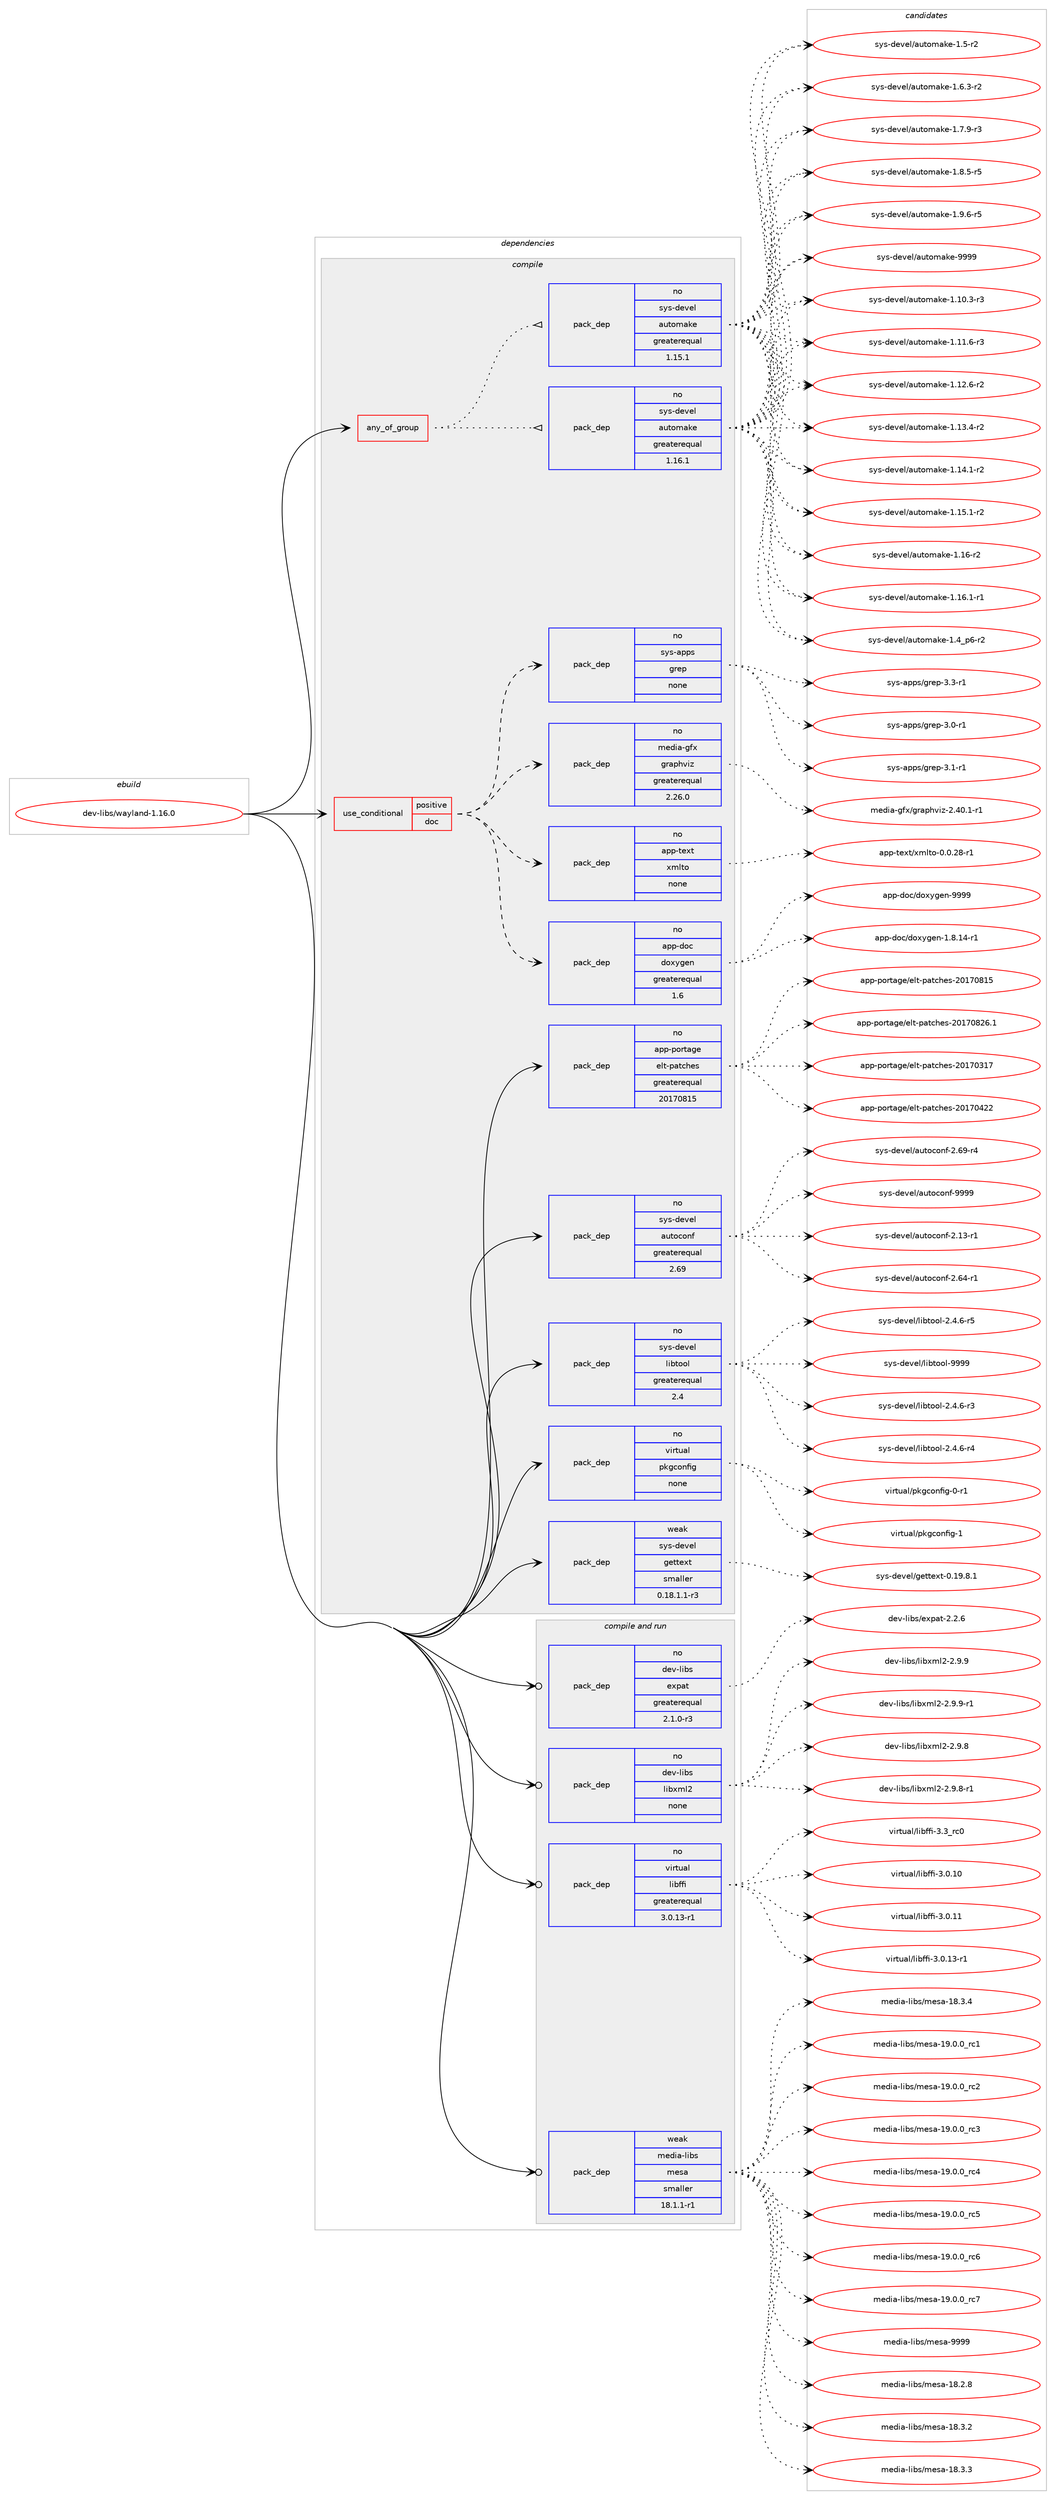digraph prolog {

# *************
# Graph options
# *************

newrank=true;
concentrate=true;
compound=true;
graph [rankdir=LR,fontname=Helvetica,fontsize=10,ranksep=1.5];#, ranksep=2.5, nodesep=0.2];
edge  [arrowhead=vee];
node  [fontname=Helvetica,fontsize=10];

# **********
# The ebuild
# **********

subgraph cluster_leftcol {
color=gray;
rank=same;
label=<<i>ebuild</i>>;
id [label="dev-libs/wayland-1.16.0", color=red, width=4, href="../dev-libs/wayland-1.16.0.svg"];
}

# ****************
# The dependencies
# ****************

subgraph cluster_midcol {
color=gray;
label=<<i>dependencies</i>>;
subgraph cluster_compile {
fillcolor="#eeeeee";
style=filled;
label=<<i>compile</i>>;
subgraph any22426 {
dependency1372464 [label=<<TABLE BORDER="0" CELLBORDER="1" CELLSPACING="0" CELLPADDING="4"><TR><TD CELLPADDING="10">any_of_group</TD></TR></TABLE>>, shape=none, color=red];subgraph pack982441 {
dependency1372465 [label=<<TABLE BORDER="0" CELLBORDER="1" CELLSPACING="0" CELLPADDING="4" WIDTH="220"><TR><TD ROWSPAN="6" CELLPADDING="30">pack_dep</TD></TR><TR><TD WIDTH="110">no</TD></TR><TR><TD>sys-devel</TD></TR><TR><TD>automake</TD></TR><TR><TD>greaterequal</TD></TR><TR><TD>1.16.1</TD></TR></TABLE>>, shape=none, color=blue];
}
dependency1372464:e -> dependency1372465:w [weight=20,style="dotted",arrowhead="oinv"];
subgraph pack982442 {
dependency1372466 [label=<<TABLE BORDER="0" CELLBORDER="1" CELLSPACING="0" CELLPADDING="4" WIDTH="220"><TR><TD ROWSPAN="6" CELLPADDING="30">pack_dep</TD></TR><TR><TD WIDTH="110">no</TD></TR><TR><TD>sys-devel</TD></TR><TR><TD>automake</TD></TR><TR><TD>greaterequal</TD></TR><TR><TD>1.15.1</TD></TR></TABLE>>, shape=none, color=blue];
}
dependency1372464:e -> dependency1372466:w [weight=20,style="dotted",arrowhead="oinv"];
}
id:e -> dependency1372464:w [weight=20,style="solid",arrowhead="vee"];
subgraph cond367033 {
dependency1372467 [label=<<TABLE BORDER="0" CELLBORDER="1" CELLSPACING="0" CELLPADDING="4"><TR><TD ROWSPAN="3" CELLPADDING="10">use_conditional</TD></TR><TR><TD>positive</TD></TR><TR><TD>doc</TD></TR></TABLE>>, shape=none, color=red];
subgraph pack982443 {
dependency1372468 [label=<<TABLE BORDER="0" CELLBORDER="1" CELLSPACING="0" CELLPADDING="4" WIDTH="220"><TR><TD ROWSPAN="6" CELLPADDING="30">pack_dep</TD></TR><TR><TD WIDTH="110">no</TD></TR><TR><TD>app-doc</TD></TR><TR><TD>doxygen</TD></TR><TR><TD>greaterequal</TD></TR><TR><TD>1.6</TD></TR></TABLE>>, shape=none, color=blue];
}
dependency1372467:e -> dependency1372468:w [weight=20,style="dashed",arrowhead="vee"];
subgraph pack982444 {
dependency1372469 [label=<<TABLE BORDER="0" CELLBORDER="1" CELLSPACING="0" CELLPADDING="4" WIDTH="220"><TR><TD ROWSPAN="6" CELLPADDING="30">pack_dep</TD></TR><TR><TD WIDTH="110">no</TD></TR><TR><TD>app-text</TD></TR><TR><TD>xmlto</TD></TR><TR><TD>none</TD></TR><TR><TD></TD></TR></TABLE>>, shape=none, color=blue];
}
dependency1372467:e -> dependency1372469:w [weight=20,style="dashed",arrowhead="vee"];
subgraph pack982445 {
dependency1372470 [label=<<TABLE BORDER="0" CELLBORDER="1" CELLSPACING="0" CELLPADDING="4" WIDTH="220"><TR><TD ROWSPAN="6" CELLPADDING="30">pack_dep</TD></TR><TR><TD WIDTH="110">no</TD></TR><TR><TD>media-gfx</TD></TR><TR><TD>graphviz</TD></TR><TR><TD>greaterequal</TD></TR><TR><TD>2.26.0</TD></TR></TABLE>>, shape=none, color=blue];
}
dependency1372467:e -> dependency1372470:w [weight=20,style="dashed",arrowhead="vee"];
subgraph pack982446 {
dependency1372471 [label=<<TABLE BORDER="0" CELLBORDER="1" CELLSPACING="0" CELLPADDING="4" WIDTH="220"><TR><TD ROWSPAN="6" CELLPADDING="30">pack_dep</TD></TR><TR><TD WIDTH="110">no</TD></TR><TR><TD>sys-apps</TD></TR><TR><TD>grep</TD></TR><TR><TD>none</TD></TR><TR><TD></TD></TR></TABLE>>, shape=none, color=blue];
}
dependency1372467:e -> dependency1372471:w [weight=20,style="dashed",arrowhead="vee"];
}
id:e -> dependency1372467:w [weight=20,style="solid",arrowhead="vee"];
subgraph pack982447 {
dependency1372472 [label=<<TABLE BORDER="0" CELLBORDER="1" CELLSPACING="0" CELLPADDING="4" WIDTH="220"><TR><TD ROWSPAN="6" CELLPADDING="30">pack_dep</TD></TR><TR><TD WIDTH="110">no</TD></TR><TR><TD>app-portage</TD></TR><TR><TD>elt-patches</TD></TR><TR><TD>greaterequal</TD></TR><TR><TD>20170815</TD></TR></TABLE>>, shape=none, color=blue];
}
id:e -> dependency1372472:w [weight=20,style="solid",arrowhead="vee"];
subgraph pack982448 {
dependency1372473 [label=<<TABLE BORDER="0" CELLBORDER="1" CELLSPACING="0" CELLPADDING="4" WIDTH="220"><TR><TD ROWSPAN="6" CELLPADDING="30">pack_dep</TD></TR><TR><TD WIDTH="110">no</TD></TR><TR><TD>sys-devel</TD></TR><TR><TD>autoconf</TD></TR><TR><TD>greaterequal</TD></TR><TR><TD>2.69</TD></TR></TABLE>>, shape=none, color=blue];
}
id:e -> dependency1372473:w [weight=20,style="solid",arrowhead="vee"];
subgraph pack982449 {
dependency1372474 [label=<<TABLE BORDER="0" CELLBORDER="1" CELLSPACING="0" CELLPADDING="4" WIDTH="220"><TR><TD ROWSPAN="6" CELLPADDING="30">pack_dep</TD></TR><TR><TD WIDTH="110">no</TD></TR><TR><TD>sys-devel</TD></TR><TR><TD>libtool</TD></TR><TR><TD>greaterequal</TD></TR><TR><TD>2.4</TD></TR></TABLE>>, shape=none, color=blue];
}
id:e -> dependency1372474:w [weight=20,style="solid",arrowhead="vee"];
subgraph pack982450 {
dependency1372475 [label=<<TABLE BORDER="0" CELLBORDER="1" CELLSPACING="0" CELLPADDING="4" WIDTH="220"><TR><TD ROWSPAN="6" CELLPADDING="30">pack_dep</TD></TR><TR><TD WIDTH="110">no</TD></TR><TR><TD>virtual</TD></TR><TR><TD>pkgconfig</TD></TR><TR><TD>none</TD></TR><TR><TD></TD></TR></TABLE>>, shape=none, color=blue];
}
id:e -> dependency1372475:w [weight=20,style="solid",arrowhead="vee"];
subgraph pack982451 {
dependency1372476 [label=<<TABLE BORDER="0" CELLBORDER="1" CELLSPACING="0" CELLPADDING="4" WIDTH="220"><TR><TD ROWSPAN="6" CELLPADDING="30">pack_dep</TD></TR><TR><TD WIDTH="110">weak</TD></TR><TR><TD>sys-devel</TD></TR><TR><TD>gettext</TD></TR><TR><TD>smaller</TD></TR><TR><TD>0.18.1.1-r3</TD></TR></TABLE>>, shape=none, color=blue];
}
id:e -> dependency1372476:w [weight=20,style="solid",arrowhead="vee"];
}
subgraph cluster_compileandrun {
fillcolor="#eeeeee";
style=filled;
label=<<i>compile and run</i>>;
subgraph pack982452 {
dependency1372477 [label=<<TABLE BORDER="0" CELLBORDER="1" CELLSPACING="0" CELLPADDING="4" WIDTH="220"><TR><TD ROWSPAN="6" CELLPADDING="30">pack_dep</TD></TR><TR><TD WIDTH="110">no</TD></TR><TR><TD>dev-libs</TD></TR><TR><TD>expat</TD></TR><TR><TD>greaterequal</TD></TR><TR><TD>2.1.0-r3</TD></TR></TABLE>>, shape=none, color=blue];
}
id:e -> dependency1372477:w [weight=20,style="solid",arrowhead="odotvee"];
subgraph pack982453 {
dependency1372478 [label=<<TABLE BORDER="0" CELLBORDER="1" CELLSPACING="0" CELLPADDING="4" WIDTH="220"><TR><TD ROWSPAN="6" CELLPADDING="30">pack_dep</TD></TR><TR><TD WIDTH="110">no</TD></TR><TR><TD>dev-libs</TD></TR><TR><TD>libxml2</TD></TR><TR><TD>none</TD></TR><TR><TD></TD></TR></TABLE>>, shape=none, color=blue];
}
id:e -> dependency1372478:w [weight=20,style="solid",arrowhead="odotvee"];
subgraph pack982454 {
dependency1372479 [label=<<TABLE BORDER="0" CELLBORDER="1" CELLSPACING="0" CELLPADDING="4" WIDTH="220"><TR><TD ROWSPAN="6" CELLPADDING="30">pack_dep</TD></TR><TR><TD WIDTH="110">no</TD></TR><TR><TD>virtual</TD></TR><TR><TD>libffi</TD></TR><TR><TD>greaterequal</TD></TR><TR><TD>3.0.13-r1</TD></TR></TABLE>>, shape=none, color=blue];
}
id:e -> dependency1372479:w [weight=20,style="solid",arrowhead="odotvee"];
subgraph pack982455 {
dependency1372480 [label=<<TABLE BORDER="0" CELLBORDER="1" CELLSPACING="0" CELLPADDING="4" WIDTH="220"><TR><TD ROWSPAN="6" CELLPADDING="30">pack_dep</TD></TR><TR><TD WIDTH="110">weak</TD></TR><TR><TD>media-libs</TD></TR><TR><TD>mesa</TD></TR><TR><TD>smaller</TD></TR><TR><TD>18.1.1-r1</TD></TR></TABLE>>, shape=none, color=blue];
}
id:e -> dependency1372480:w [weight=20,style="solid",arrowhead="odotvee"];
}
subgraph cluster_run {
fillcolor="#eeeeee";
style=filled;
label=<<i>run</i>>;
}
}

# **************
# The candidates
# **************

subgraph cluster_choices {
rank=same;
color=gray;
label=<<i>candidates</i>>;

subgraph choice982441 {
color=black;
nodesep=1;
choice11512111545100101118101108479711711611110997107101454946494846514511451 [label="sys-devel/automake-1.10.3-r3", color=red, width=4,href="../sys-devel/automake-1.10.3-r3.svg"];
choice11512111545100101118101108479711711611110997107101454946494946544511451 [label="sys-devel/automake-1.11.6-r3", color=red, width=4,href="../sys-devel/automake-1.11.6-r3.svg"];
choice11512111545100101118101108479711711611110997107101454946495046544511450 [label="sys-devel/automake-1.12.6-r2", color=red, width=4,href="../sys-devel/automake-1.12.6-r2.svg"];
choice11512111545100101118101108479711711611110997107101454946495146524511450 [label="sys-devel/automake-1.13.4-r2", color=red, width=4,href="../sys-devel/automake-1.13.4-r2.svg"];
choice11512111545100101118101108479711711611110997107101454946495246494511450 [label="sys-devel/automake-1.14.1-r2", color=red, width=4,href="../sys-devel/automake-1.14.1-r2.svg"];
choice11512111545100101118101108479711711611110997107101454946495346494511450 [label="sys-devel/automake-1.15.1-r2", color=red, width=4,href="../sys-devel/automake-1.15.1-r2.svg"];
choice1151211154510010111810110847971171161111099710710145494649544511450 [label="sys-devel/automake-1.16-r2", color=red, width=4,href="../sys-devel/automake-1.16-r2.svg"];
choice11512111545100101118101108479711711611110997107101454946495446494511449 [label="sys-devel/automake-1.16.1-r1", color=red, width=4,href="../sys-devel/automake-1.16.1-r1.svg"];
choice115121115451001011181011084797117116111109971071014549465295112544511450 [label="sys-devel/automake-1.4_p6-r2", color=red, width=4,href="../sys-devel/automake-1.4_p6-r2.svg"];
choice11512111545100101118101108479711711611110997107101454946534511450 [label="sys-devel/automake-1.5-r2", color=red, width=4,href="../sys-devel/automake-1.5-r2.svg"];
choice115121115451001011181011084797117116111109971071014549465446514511450 [label="sys-devel/automake-1.6.3-r2", color=red, width=4,href="../sys-devel/automake-1.6.3-r2.svg"];
choice115121115451001011181011084797117116111109971071014549465546574511451 [label="sys-devel/automake-1.7.9-r3", color=red, width=4,href="../sys-devel/automake-1.7.9-r3.svg"];
choice115121115451001011181011084797117116111109971071014549465646534511453 [label="sys-devel/automake-1.8.5-r5", color=red, width=4,href="../sys-devel/automake-1.8.5-r5.svg"];
choice115121115451001011181011084797117116111109971071014549465746544511453 [label="sys-devel/automake-1.9.6-r5", color=red, width=4,href="../sys-devel/automake-1.9.6-r5.svg"];
choice115121115451001011181011084797117116111109971071014557575757 [label="sys-devel/automake-9999", color=red, width=4,href="../sys-devel/automake-9999.svg"];
dependency1372465:e -> choice11512111545100101118101108479711711611110997107101454946494846514511451:w [style=dotted,weight="100"];
dependency1372465:e -> choice11512111545100101118101108479711711611110997107101454946494946544511451:w [style=dotted,weight="100"];
dependency1372465:e -> choice11512111545100101118101108479711711611110997107101454946495046544511450:w [style=dotted,weight="100"];
dependency1372465:e -> choice11512111545100101118101108479711711611110997107101454946495146524511450:w [style=dotted,weight="100"];
dependency1372465:e -> choice11512111545100101118101108479711711611110997107101454946495246494511450:w [style=dotted,weight="100"];
dependency1372465:e -> choice11512111545100101118101108479711711611110997107101454946495346494511450:w [style=dotted,weight="100"];
dependency1372465:e -> choice1151211154510010111810110847971171161111099710710145494649544511450:w [style=dotted,weight="100"];
dependency1372465:e -> choice11512111545100101118101108479711711611110997107101454946495446494511449:w [style=dotted,weight="100"];
dependency1372465:e -> choice115121115451001011181011084797117116111109971071014549465295112544511450:w [style=dotted,weight="100"];
dependency1372465:e -> choice11512111545100101118101108479711711611110997107101454946534511450:w [style=dotted,weight="100"];
dependency1372465:e -> choice115121115451001011181011084797117116111109971071014549465446514511450:w [style=dotted,weight="100"];
dependency1372465:e -> choice115121115451001011181011084797117116111109971071014549465546574511451:w [style=dotted,weight="100"];
dependency1372465:e -> choice115121115451001011181011084797117116111109971071014549465646534511453:w [style=dotted,weight="100"];
dependency1372465:e -> choice115121115451001011181011084797117116111109971071014549465746544511453:w [style=dotted,weight="100"];
dependency1372465:e -> choice115121115451001011181011084797117116111109971071014557575757:w [style=dotted,weight="100"];
}
subgraph choice982442 {
color=black;
nodesep=1;
choice11512111545100101118101108479711711611110997107101454946494846514511451 [label="sys-devel/automake-1.10.3-r3", color=red, width=4,href="../sys-devel/automake-1.10.3-r3.svg"];
choice11512111545100101118101108479711711611110997107101454946494946544511451 [label="sys-devel/automake-1.11.6-r3", color=red, width=4,href="../sys-devel/automake-1.11.6-r3.svg"];
choice11512111545100101118101108479711711611110997107101454946495046544511450 [label="sys-devel/automake-1.12.6-r2", color=red, width=4,href="../sys-devel/automake-1.12.6-r2.svg"];
choice11512111545100101118101108479711711611110997107101454946495146524511450 [label="sys-devel/automake-1.13.4-r2", color=red, width=4,href="../sys-devel/automake-1.13.4-r2.svg"];
choice11512111545100101118101108479711711611110997107101454946495246494511450 [label="sys-devel/automake-1.14.1-r2", color=red, width=4,href="../sys-devel/automake-1.14.1-r2.svg"];
choice11512111545100101118101108479711711611110997107101454946495346494511450 [label="sys-devel/automake-1.15.1-r2", color=red, width=4,href="../sys-devel/automake-1.15.1-r2.svg"];
choice1151211154510010111810110847971171161111099710710145494649544511450 [label="sys-devel/automake-1.16-r2", color=red, width=4,href="../sys-devel/automake-1.16-r2.svg"];
choice11512111545100101118101108479711711611110997107101454946495446494511449 [label="sys-devel/automake-1.16.1-r1", color=red, width=4,href="../sys-devel/automake-1.16.1-r1.svg"];
choice115121115451001011181011084797117116111109971071014549465295112544511450 [label="sys-devel/automake-1.4_p6-r2", color=red, width=4,href="../sys-devel/automake-1.4_p6-r2.svg"];
choice11512111545100101118101108479711711611110997107101454946534511450 [label="sys-devel/automake-1.5-r2", color=red, width=4,href="../sys-devel/automake-1.5-r2.svg"];
choice115121115451001011181011084797117116111109971071014549465446514511450 [label="sys-devel/automake-1.6.3-r2", color=red, width=4,href="../sys-devel/automake-1.6.3-r2.svg"];
choice115121115451001011181011084797117116111109971071014549465546574511451 [label="sys-devel/automake-1.7.9-r3", color=red, width=4,href="../sys-devel/automake-1.7.9-r3.svg"];
choice115121115451001011181011084797117116111109971071014549465646534511453 [label="sys-devel/automake-1.8.5-r5", color=red, width=4,href="../sys-devel/automake-1.8.5-r5.svg"];
choice115121115451001011181011084797117116111109971071014549465746544511453 [label="sys-devel/automake-1.9.6-r5", color=red, width=4,href="../sys-devel/automake-1.9.6-r5.svg"];
choice115121115451001011181011084797117116111109971071014557575757 [label="sys-devel/automake-9999", color=red, width=4,href="../sys-devel/automake-9999.svg"];
dependency1372466:e -> choice11512111545100101118101108479711711611110997107101454946494846514511451:w [style=dotted,weight="100"];
dependency1372466:e -> choice11512111545100101118101108479711711611110997107101454946494946544511451:w [style=dotted,weight="100"];
dependency1372466:e -> choice11512111545100101118101108479711711611110997107101454946495046544511450:w [style=dotted,weight="100"];
dependency1372466:e -> choice11512111545100101118101108479711711611110997107101454946495146524511450:w [style=dotted,weight="100"];
dependency1372466:e -> choice11512111545100101118101108479711711611110997107101454946495246494511450:w [style=dotted,weight="100"];
dependency1372466:e -> choice11512111545100101118101108479711711611110997107101454946495346494511450:w [style=dotted,weight="100"];
dependency1372466:e -> choice1151211154510010111810110847971171161111099710710145494649544511450:w [style=dotted,weight="100"];
dependency1372466:e -> choice11512111545100101118101108479711711611110997107101454946495446494511449:w [style=dotted,weight="100"];
dependency1372466:e -> choice115121115451001011181011084797117116111109971071014549465295112544511450:w [style=dotted,weight="100"];
dependency1372466:e -> choice11512111545100101118101108479711711611110997107101454946534511450:w [style=dotted,weight="100"];
dependency1372466:e -> choice115121115451001011181011084797117116111109971071014549465446514511450:w [style=dotted,weight="100"];
dependency1372466:e -> choice115121115451001011181011084797117116111109971071014549465546574511451:w [style=dotted,weight="100"];
dependency1372466:e -> choice115121115451001011181011084797117116111109971071014549465646534511453:w [style=dotted,weight="100"];
dependency1372466:e -> choice115121115451001011181011084797117116111109971071014549465746544511453:w [style=dotted,weight="100"];
dependency1372466:e -> choice115121115451001011181011084797117116111109971071014557575757:w [style=dotted,weight="100"];
}
subgraph choice982443 {
color=black;
nodesep=1;
choice97112112451001119947100111120121103101110454946564649524511449 [label="app-doc/doxygen-1.8.14-r1", color=red, width=4,href="../app-doc/doxygen-1.8.14-r1.svg"];
choice971121124510011199471001111201211031011104557575757 [label="app-doc/doxygen-9999", color=red, width=4,href="../app-doc/doxygen-9999.svg"];
dependency1372468:e -> choice97112112451001119947100111120121103101110454946564649524511449:w [style=dotted,weight="100"];
dependency1372468:e -> choice971121124510011199471001111201211031011104557575757:w [style=dotted,weight="100"];
}
subgraph choice982444 {
color=black;
nodesep=1;
choice971121124511610112011647120109108116111454846484650564511449 [label="app-text/xmlto-0.0.28-r1", color=red, width=4,href="../app-text/xmlto-0.0.28-r1.svg"];
dependency1372469:e -> choice971121124511610112011647120109108116111454846484650564511449:w [style=dotted,weight="100"];
}
subgraph choice982445 {
color=black;
nodesep=1;
choice10910110010597451031021204710311497112104118105122455046524846494511449 [label="media-gfx/graphviz-2.40.1-r1", color=red, width=4,href="../media-gfx/graphviz-2.40.1-r1.svg"];
dependency1372470:e -> choice10910110010597451031021204710311497112104118105122455046524846494511449:w [style=dotted,weight="100"];
}
subgraph choice982446 {
color=black;
nodesep=1;
choice115121115459711211211547103114101112455146484511449 [label="sys-apps/grep-3.0-r1", color=red, width=4,href="../sys-apps/grep-3.0-r1.svg"];
choice115121115459711211211547103114101112455146494511449 [label="sys-apps/grep-3.1-r1", color=red, width=4,href="../sys-apps/grep-3.1-r1.svg"];
choice115121115459711211211547103114101112455146514511449 [label="sys-apps/grep-3.3-r1", color=red, width=4,href="../sys-apps/grep-3.3-r1.svg"];
dependency1372471:e -> choice115121115459711211211547103114101112455146484511449:w [style=dotted,weight="100"];
dependency1372471:e -> choice115121115459711211211547103114101112455146494511449:w [style=dotted,weight="100"];
dependency1372471:e -> choice115121115459711211211547103114101112455146514511449:w [style=dotted,weight="100"];
}
subgraph choice982447 {
color=black;
nodesep=1;
choice97112112451121111141169710310147101108116451129711699104101115455048495548514955 [label="app-portage/elt-patches-20170317", color=red, width=4,href="../app-portage/elt-patches-20170317.svg"];
choice97112112451121111141169710310147101108116451129711699104101115455048495548525050 [label="app-portage/elt-patches-20170422", color=red, width=4,href="../app-portage/elt-patches-20170422.svg"];
choice97112112451121111141169710310147101108116451129711699104101115455048495548564953 [label="app-portage/elt-patches-20170815", color=red, width=4,href="../app-portage/elt-patches-20170815.svg"];
choice971121124511211111411697103101471011081164511297116991041011154550484955485650544649 [label="app-portage/elt-patches-20170826.1", color=red, width=4,href="../app-portage/elt-patches-20170826.1.svg"];
dependency1372472:e -> choice97112112451121111141169710310147101108116451129711699104101115455048495548514955:w [style=dotted,weight="100"];
dependency1372472:e -> choice97112112451121111141169710310147101108116451129711699104101115455048495548525050:w [style=dotted,weight="100"];
dependency1372472:e -> choice97112112451121111141169710310147101108116451129711699104101115455048495548564953:w [style=dotted,weight="100"];
dependency1372472:e -> choice971121124511211111411697103101471011081164511297116991041011154550484955485650544649:w [style=dotted,weight="100"];
}
subgraph choice982448 {
color=black;
nodesep=1;
choice1151211154510010111810110847971171161119911111010245504649514511449 [label="sys-devel/autoconf-2.13-r1", color=red, width=4,href="../sys-devel/autoconf-2.13-r1.svg"];
choice1151211154510010111810110847971171161119911111010245504654524511449 [label="sys-devel/autoconf-2.64-r1", color=red, width=4,href="../sys-devel/autoconf-2.64-r1.svg"];
choice1151211154510010111810110847971171161119911111010245504654574511452 [label="sys-devel/autoconf-2.69-r4", color=red, width=4,href="../sys-devel/autoconf-2.69-r4.svg"];
choice115121115451001011181011084797117116111991111101024557575757 [label="sys-devel/autoconf-9999", color=red, width=4,href="../sys-devel/autoconf-9999.svg"];
dependency1372473:e -> choice1151211154510010111810110847971171161119911111010245504649514511449:w [style=dotted,weight="100"];
dependency1372473:e -> choice1151211154510010111810110847971171161119911111010245504654524511449:w [style=dotted,weight="100"];
dependency1372473:e -> choice1151211154510010111810110847971171161119911111010245504654574511452:w [style=dotted,weight="100"];
dependency1372473:e -> choice115121115451001011181011084797117116111991111101024557575757:w [style=dotted,weight="100"];
}
subgraph choice982449 {
color=black;
nodesep=1;
choice1151211154510010111810110847108105981161111111084550465246544511451 [label="sys-devel/libtool-2.4.6-r3", color=red, width=4,href="../sys-devel/libtool-2.4.6-r3.svg"];
choice1151211154510010111810110847108105981161111111084550465246544511452 [label="sys-devel/libtool-2.4.6-r4", color=red, width=4,href="../sys-devel/libtool-2.4.6-r4.svg"];
choice1151211154510010111810110847108105981161111111084550465246544511453 [label="sys-devel/libtool-2.4.6-r5", color=red, width=4,href="../sys-devel/libtool-2.4.6-r5.svg"];
choice1151211154510010111810110847108105981161111111084557575757 [label="sys-devel/libtool-9999", color=red, width=4,href="../sys-devel/libtool-9999.svg"];
dependency1372474:e -> choice1151211154510010111810110847108105981161111111084550465246544511451:w [style=dotted,weight="100"];
dependency1372474:e -> choice1151211154510010111810110847108105981161111111084550465246544511452:w [style=dotted,weight="100"];
dependency1372474:e -> choice1151211154510010111810110847108105981161111111084550465246544511453:w [style=dotted,weight="100"];
dependency1372474:e -> choice1151211154510010111810110847108105981161111111084557575757:w [style=dotted,weight="100"];
}
subgraph choice982450 {
color=black;
nodesep=1;
choice11810511411611797108471121071039911111010210510345484511449 [label="virtual/pkgconfig-0-r1", color=red, width=4,href="../virtual/pkgconfig-0-r1.svg"];
choice1181051141161179710847112107103991111101021051034549 [label="virtual/pkgconfig-1", color=red, width=4,href="../virtual/pkgconfig-1.svg"];
dependency1372475:e -> choice11810511411611797108471121071039911111010210510345484511449:w [style=dotted,weight="100"];
dependency1372475:e -> choice1181051141161179710847112107103991111101021051034549:w [style=dotted,weight="100"];
}
subgraph choice982451 {
color=black;
nodesep=1;
choice1151211154510010111810110847103101116116101120116454846495746564649 [label="sys-devel/gettext-0.19.8.1", color=red, width=4,href="../sys-devel/gettext-0.19.8.1.svg"];
dependency1372476:e -> choice1151211154510010111810110847103101116116101120116454846495746564649:w [style=dotted,weight="100"];
}
subgraph choice982452 {
color=black;
nodesep=1;
choice10010111845108105981154710112011297116455046504654 [label="dev-libs/expat-2.2.6", color=red, width=4,href="../dev-libs/expat-2.2.6.svg"];
dependency1372477:e -> choice10010111845108105981154710112011297116455046504654:w [style=dotted,weight="100"];
}
subgraph choice982453 {
color=black;
nodesep=1;
choice1001011184510810598115471081059812010910850455046574656 [label="dev-libs/libxml2-2.9.8", color=red, width=4,href="../dev-libs/libxml2-2.9.8.svg"];
choice10010111845108105981154710810598120109108504550465746564511449 [label="dev-libs/libxml2-2.9.8-r1", color=red, width=4,href="../dev-libs/libxml2-2.9.8-r1.svg"];
choice1001011184510810598115471081059812010910850455046574657 [label="dev-libs/libxml2-2.9.9", color=red, width=4,href="../dev-libs/libxml2-2.9.9.svg"];
choice10010111845108105981154710810598120109108504550465746574511449 [label="dev-libs/libxml2-2.9.9-r1", color=red, width=4,href="../dev-libs/libxml2-2.9.9-r1.svg"];
dependency1372478:e -> choice1001011184510810598115471081059812010910850455046574656:w [style=dotted,weight="100"];
dependency1372478:e -> choice10010111845108105981154710810598120109108504550465746564511449:w [style=dotted,weight="100"];
dependency1372478:e -> choice1001011184510810598115471081059812010910850455046574657:w [style=dotted,weight="100"];
dependency1372478:e -> choice10010111845108105981154710810598120109108504550465746574511449:w [style=dotted,weight="100"];
}
subgraph choice982454 {
color=black;
nodesep=1;
choice11810511411611797108471081059810210210545514648464948 [label="virtual/libffi-3.0.10", color=red, width=4,href="../virtual/libffi-3.0.10.svg"];
choice11810511411611797108471081059810210210545514648464949 [label="virtual/libffi-3.0.11", color=red, width=4,href="../virtual/libffi-3.0.11.svg"];
choice118105114116117971084710810598102102105455146484649514511449 [label="virtual/libffi-3.0.13-r1", color=red, width=4,href="../virtual/libffi-3.0.13-r1.svg"];
choice11810511411611797108471081059810210210545514651951149948 [label="virtual/libffi-3.3_rc0", color=red, width=4,href="../virtual/libffi-3.3_rc0.svg"];
dependency1372479:e -> choice11810511411611797108471081059810210210545514648464948:w [style=dotted,weight="100"];
dependency1372479:e -> choice11810511411611797108471081059810210210545514648464949:w [style=dotted,weight="100"];
dependency1372479:e -> choice118105114116117971084710810598102102105455146484649514511449:w [style=dotted,weight="100"];
dependency1372479:e -> choice11810511411611797108471081059810210210545514651951149948:w [style=dotted,weight="100"];
}
subgraph choice982455 {
color=black;
nodesep=1;
choice109101100105974510810598115471091011159745495646504656 [label="media-libs/mesa-18.2.8", color=red, width=4,href="../media-libs/mesa-18.2.8.svg"];
choice109101100105974510810598115471091011159745495646514650 [label="media-libs/mesa-18.3.2", color=red, width=4,href="../media-libs/mesa-18.3.2.svg"];
choice109101100105974510810598115471091011159745495646514651 [label="media-libs/mesa-18.3.3", color=red, width=4,href="../media-libs/mesa-18.3.3.svg"];
choice109101100105974510810598115471091011159745495646514652 [label="media-libs/mesa-18.3.4", color=red, width=4,href="../media-libs/mesa-18.3.4.svg"];
choice109101100105974510810598115471091011159745495746484648951149949 [label="media-libs/mesa-19.0.0_rc1", color=red, width=4,href="../media-libs/mesa-19.0.0_rc1.svg"];
choice109101100105974510810598115471091011159745495746484648951149950 [label="media-libs/mesa-19.0.0_rc2", color=red, width=4,href="../media-libs/mesa-19.0.0_rc2.svg"];
choice109101100105974510810598115471091011159745495746484648951149951 [label="media-libs/mesa-19.0.0_rc3", color=red, width=4,href="../media-libs/mesa-19.0.0_rc3.svg"];
choice109101100105974510810598115471091011159745495746484648951149952 [label="media-libs/mesa-19.0.0_rc4", color=red, width=4,href="../media-libs/mesa-19.0.0_rc4.svg"];
choice109101100105974510810598115471091011159745495746484648951149953 [label="media-libs/mesa-19.0.0_rc5", color=red, width=4,href="../media-libs/mesa-19.0.0_rc5.svg"];
choice109101100105974510810598115471091011159745495746484648951149954 [label="media-libs/mesa-19.0.0_rc6", color=red, width=4,href="../media-libs/mesa-19.0.0_rc6.svg"];
choice109101100105974510810598115471091011159745495746484648951149955 [label="media-libs/mesa-19.0.0_rc7", color=red, width=4,href="../media-libs/mesa-19.0.0_rc7.svg"];
choice10910110010597451081059811547109101115974557575757 [label="media-libs/mesa-9999", color=red, width=4,href="../media-libs/mesa-9999.svg"];
dependency1372480:e -> choice109101100105974510810598115471091011159745495646504656:w [style=dotted,weight="100"];
dependency1372480:e -> choice109101100105974510810598115471091011159745495646514650:w [style=dotted,weight="100"];
dependency1372480:e -> choice109101100105974510810598115471091011159745495646514651:w [style=dotted,weight="100"];
dependency1372480:e -> choice109101100105974510810598115471091011159745495646514652:w [style=dotted,weight="100"];
dependency1372480:e -> choice109101100105974510810598115471091011159745495746484648951149949:w [style=dotted,weight="100"];
dependency1372480:e -> choice109101100105974510810598115471091011159745495746484648951149950:w [style=dotted,weight="100"];
dependency1372480:e -> choice109101100105974510810598115471091011159745495746484648951149951:w [style=dotted,weight="100"];
dependency1372480:e -> choice109101100105974510810598115471091011159745495746484648951149952:w [style=dotted,weight="100"];
dependency1372480:e -> choice109101100105974510810598115471091011159745495746484648951149953:w [style=dotted,weight="100"];
dependency1372480:e -> choice109101100105974510810598115471091011159745495746484648951149954:w [style=dotted,weight="100"];
dependency1372480:e -> choice109101100105974510810598115471091011159745495746484648951149955:w [style=dotted,weight="100"];
dependency1372480:e -> choice10910110010597451081059811547109101115974557575757:w [style=dotted,weight="100"];
}
}

}
